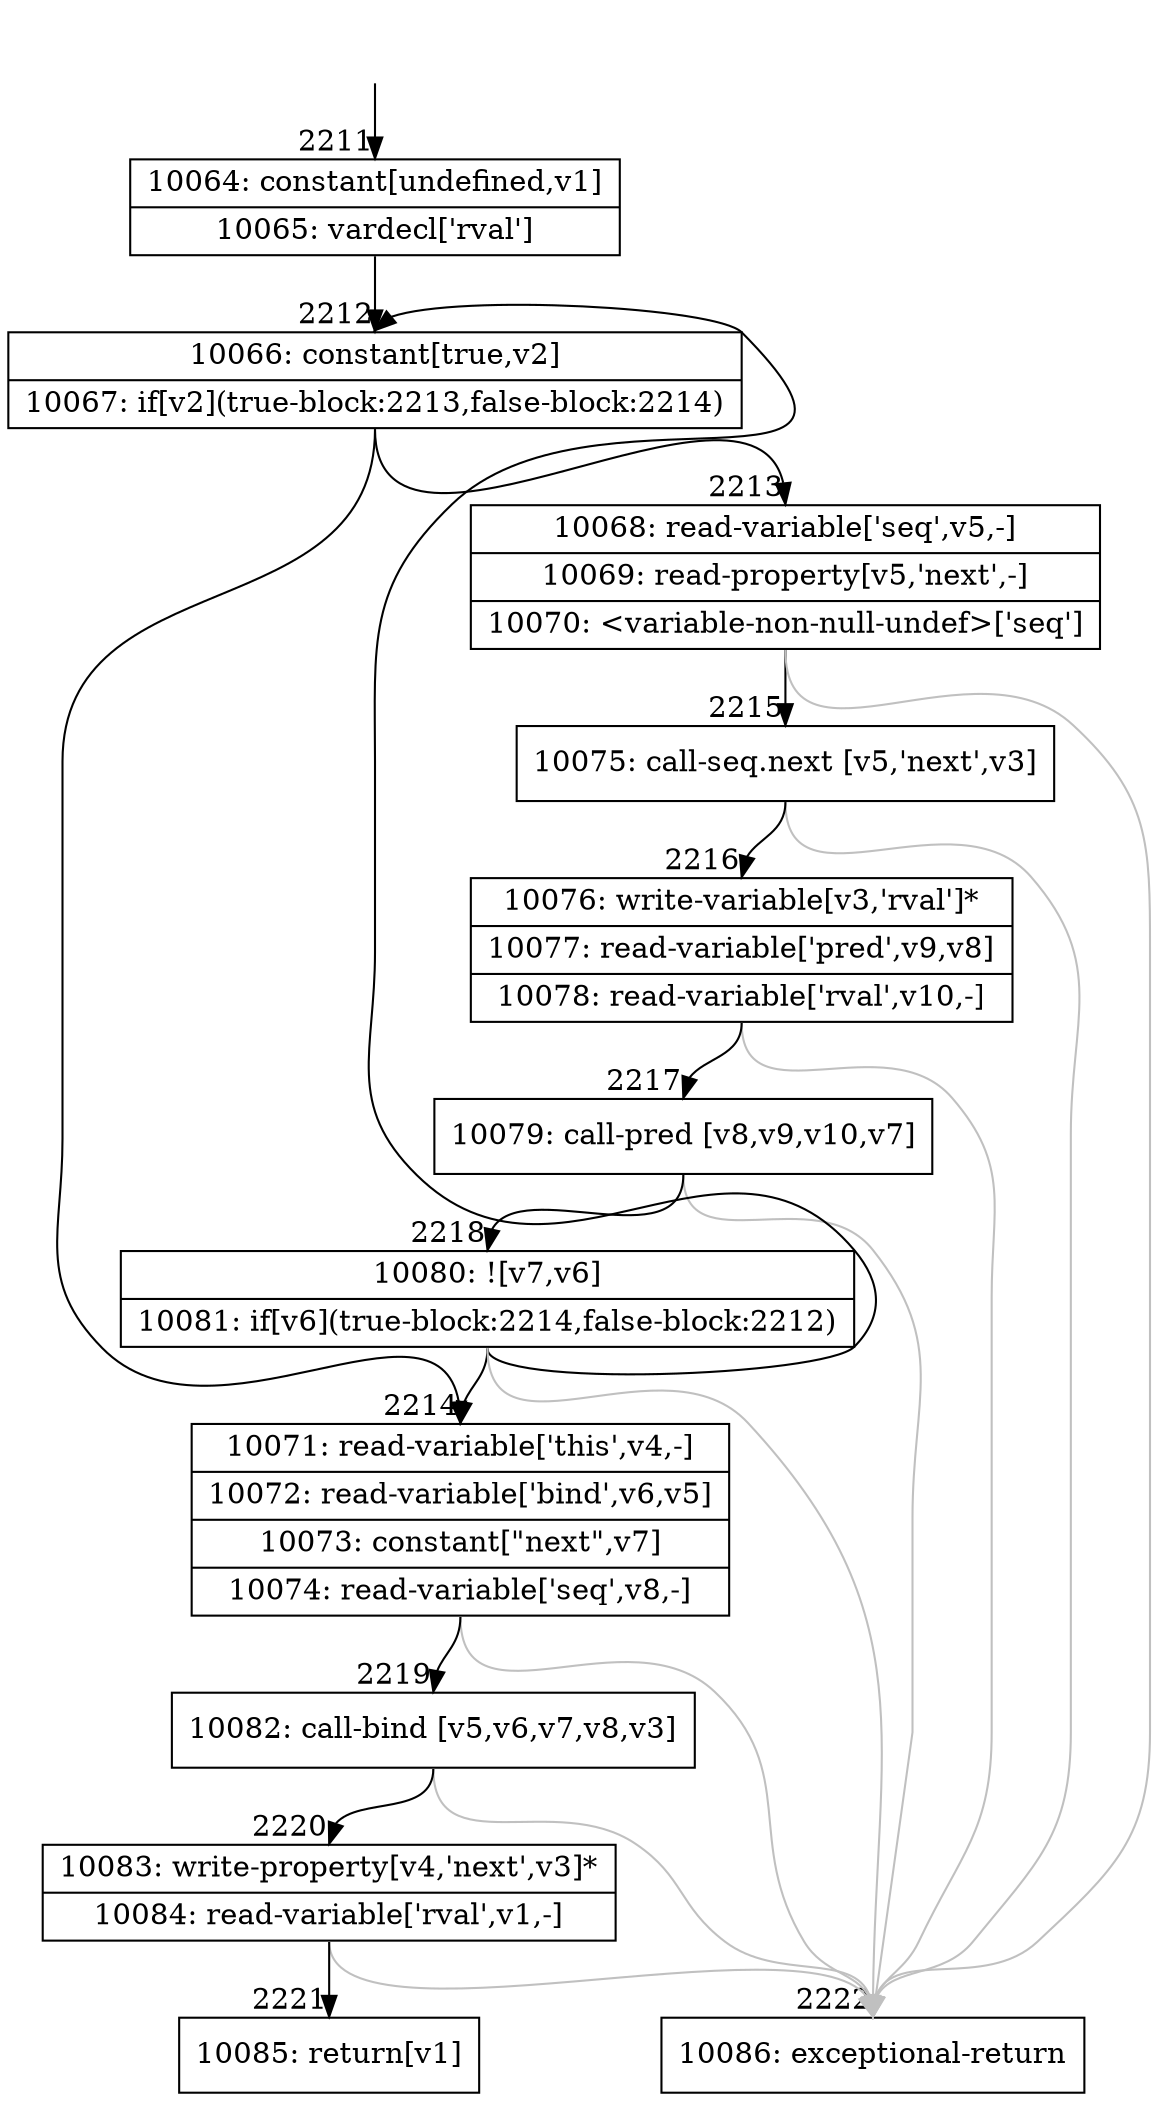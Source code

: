 digraph {
rankdir="TD"
BB_entry170[shape=none,label=""];
BB_entry170 -> BB2211 [tailport=s, headport=n, headlabel="    2211"]
BB2211 [shape=record label="{10064: constant[undefined,v1]|10065: vardecl['rval']}" ] 
BB2211 -> BB2212 [tailport=s, headport=n, headlabel="      2212"]
BB2212 [shape=record label="{10066: constant[true,v2]|10067: if[v2](true-block:2213,false-block:2214)}" ] 
BB2212 -> BB2213 [tailport=s, headport=n, headlabel="      2213"]
BB2212 -> BB2214 [tailport=s, headport=n, headlabel="      2214"]
BB2213 [shape=record label="{10068: read-variable['seq',v5,-]|10069: read-property[v5,'next',-]|10070: \<variable-non-null-undef\>['seq']}" ] 
BB2213 -> BB2215 [tailport=s, headport=n, headlabel="      2215"]
BB2213 -> BB2222 [tailport=s, headport=n, color=gray, headlabel="      2222"]
BB2214 [shape=record label="{10071: read-variable['this',v4,-]|10072: read-variable['bind',v6,v5]|10073: constant[\"next\",v7]|10074: read-variable['seq',v8,-]}" ] 
BB2214 -> BB2219 [tailport=s, headport=n, headlabel="      2219"]
BB2214 -> BB2222 [tailport=s, headport=n, color=gray]
BB2215 [shape=record label="{10075: call-seq.next [v5,'next',v3]}" ] 
BB2215 -> BB2216 [tailport=s, headport=n, headlabel="      2216"]
BB2215 -> BB2222 [tailport=s, headport=n, color=gray]
BB2216 [shape=record label="{10076: write-variable[v3,'rval']*|10077: read-variable['pred',v9,v8]|10078: read-variable['rval',v10,-]}" ] 
BB2216 -> BB2217 [tailport=s, headport=n, headlabel="      2217"]
BB2216 -> BB2222 [tailport=s, headport=n, color=gray]
BB2217 [shape=record label="{10079: call-pred [v8,v9,v10,v7]}" ] 
BB2217 -> BB2218 [tailport=s, headport=n, headlabel="      2218"]
BB2217 -> BB2222 [tailport=s, headport=n, color=gray]
BB2218 [shape=record label="{10080: ![v7,v6]|10081: if[v6](true-block:2214,false-block:2212)}" ] 
BB2218 -> BB2214 [tailport=s, headport=n]
BB2218 -> BB2212 [tailport=s, headport=n]
BB2218 -> BB2222 [tailport=s, headport=n, color=gray]
BB2219 [shape=record label="{10082: call-bind [v5,v6,v7,v8,v3]}" ] 
BB2219 -> BB2220 [tailport=s, headport=n, headlabel="      2220"]
BB2219 -> BB2222 [tailport=s, headport=n, color=gray]
BB2220 [shape=record label="{10083: write-property[v4,'next',v3]*|10084: read-variable['rval',v1,-]}" ] 
BB2220 -> BB2221 [tailport=s, headport=n, headlabel="      2221"]
BB2220 -> BB2222 [tailport=s, headport=n, color=gray]
BB2221 [shape=record label="{10085: return[v1]}" ] 
BB2222 [shape=record label="{10086: exceptional-return}" ] 
//#$~ 1345
}
